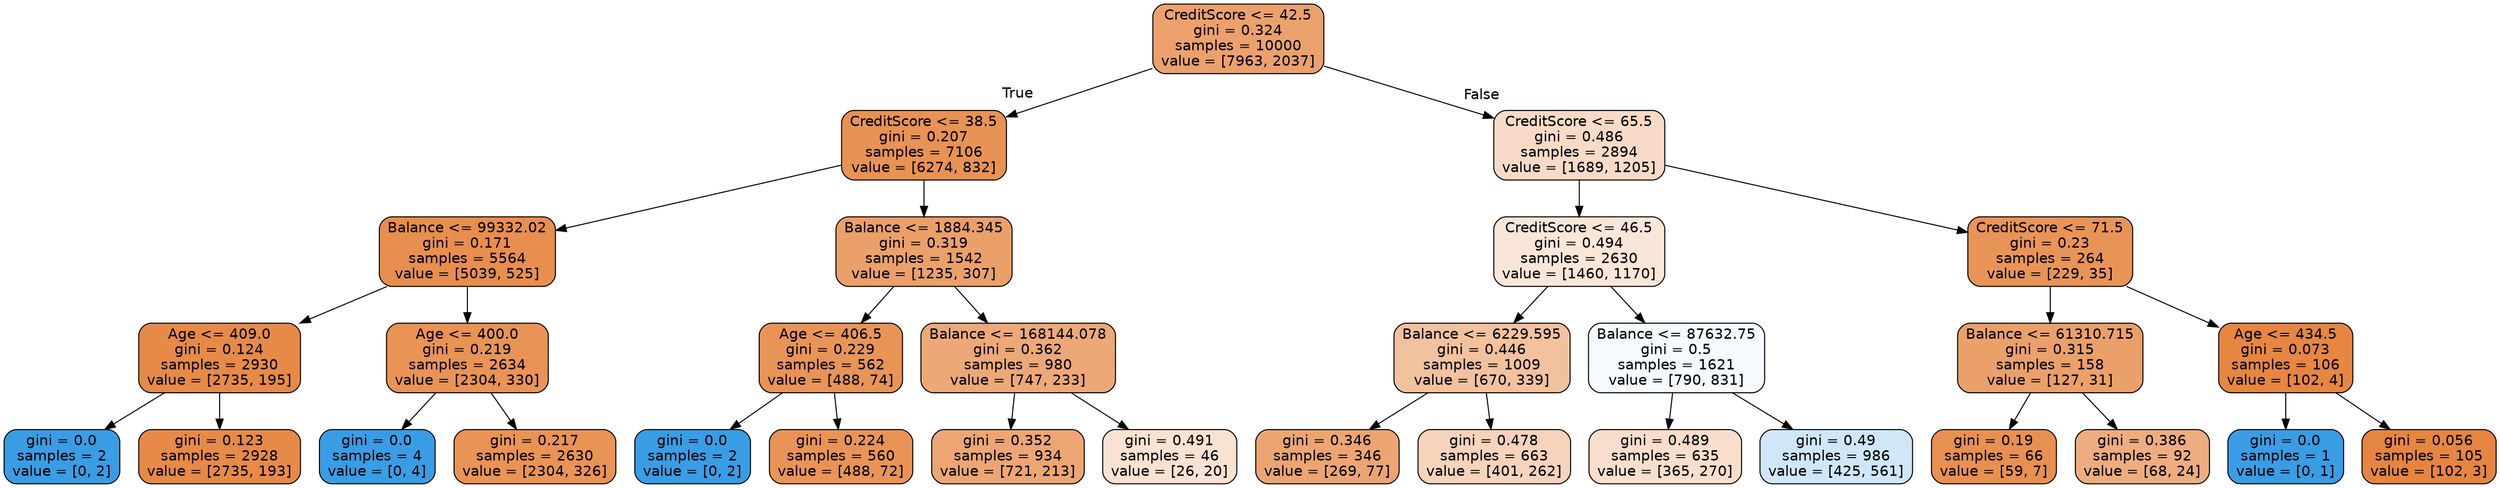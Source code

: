 digraph Tree {
node [shape=box, style="filled, rounded", color="black", fontname=helvetica] ;
edge [fontname=helvetica] ;
0 [label="CreditScore <= 42.5\ngini = 0.324\nsamples = 10000\nvalue = [7963, 2037]", fillcolor="#eca16c"] ;
1 [label="CreditScore <= 38.5\ngini = 0.207\nsamples = 7106\nvalue = [6274, 832]", fillcolor="#e89253"] ;
0 -> 1 [labeldistance=2.5, labelangle=45, headlabel="True"] ;
2 [label="Balance <= 99332.02\ngini = 0.171\nsamples = 5564\nvalue = [5039, 525]", fillcolor="#e88e4e"] ;
1 -> 2 ;
3 [label="Age <= 409.0\ngini = 0.124\nsamples = 2930\nvalue = [2735, 195]", fillcolor="#e78a47"] ;
2 -> 3 ;
4 [label="gini = 0.0\nsamples = 2\nvalue = [0, 2]", fillcolor="#399de5"] ;
3 -> 4 ;
5 [label="gini = 0.123\nsamples = 2928\nvalue = [2735, 193]", fillcolor="#e78a47"] ;
3 -> 5 ;
6 [label="Age <= 400.0\ngini = 0.219\nsamples = 2634\nvalue = [2304, 330]", fillcolor="#e99355"] ;
2 -> 6 ;
7 [label="gini = 0.0\nsamples = 4\nvalue = [0, 4]", fillcolor="#399de5"] ;
6 -> 7 ;
8 [label="gini = 0.217\nsamples = 2630\nvalue = [2304, 326]", fillcolor="#e99355"] ;
6 -> 8 ;
9 [label="Balance <= 1884.345\ngini = 0.319\nsamples = 1542\nvalue = [1235, 307]", fillcolor="#eba06a"] ;
1 -> 9 ;
10 [label="Age <= 406.5\ngini = 0.229\nsamples = 562\nvalue = [488, 74]", fillcolor="#e99457"] ;
9 -> 10 ;
11 [label="gini = 0.0\nsamples = 2\nvalue = [0, 2]", fillcolor="#399de5"] ;
10 -> 11 ;
12 [label="gini = 0.224\nsamples = 560\nvalue = [488, 72]", fillcolor="#e99456"] ;
10 -> 12 ;
13 [label="Balance <= 168144.078\ngini = 0.362\nsamples = 980\nvalue = [747, 233]", fillcolor="#eda877"] ;
9 -> 13 ;
14 [label="gini = 0.352\nsamples = 934\nvalue = [721, 213]", fillcolor="#eda673"] ;
13 -> 14 ;
15 [label="gini = 0.491\nsamples = 46\nvalue = [26, 20]", fillcolor="#f9e2d1"] ;
13 -> 15 ;
16 [label="CreditScore <= 65.5\ngini = 0.486\nsamples = 2894\nvalue = [1689, 1205]", fillcolor="#f8dbc6"] ;
0 -> 16 [labeldistance=2.5, labelangle=-45, headlabel="False"] ;
17 [label="CreditScore <= 46.5\ngini = 0.494\nsamples = 2630\nvalue = [1460, 1170]", fillcolor="#fae6d8"] ;
16 -> 17 ;
18 [label="Balance <= 6229.595\ngini = 0.446\nsamples = 1009\nvalue = [670, 339]", fillcolor="#f2c19d"] ;
17 -> 18 ;
19 [label="gini = 0.346\nsamples = 346\nvalue = [269, 77]", fillcolor="#eca572"] ;
18 -> 19 ;
20 [label="gini = 0.478\nsamples = 663\nvalue = [401, 262]", fillcolor="#f6d3ba"] ;
18 -> 20 ;
21 [label="Balance <= 87632.75\ngini = 0.5\nsamples = 1621\nvalue = [790, 831]", fillcolor="#f5fafe"] ;
17 -> 21 ;
22 [label="gini = 0.489\nsamples = 635\nvalue = [365, 270]", fillcolor="#f8decb"] ;
21 -> 22 ;
23 [label="gini = 0.49\nsamples = 986\nvalue = [425, 561]", fillcolor="#cfe7f9"] ;
21 -> 23 ;
24 [label="CreditScore <= 71.5\ngini = 0.23\nsamples = 264\nvalue = [229, 35]", fillcolor="#e99457"] ;
16 -> 24 ;
25 [label="Balance <= 61310.715\ngini = 0.315\nsamples = 158\nvalue = [127, 31]", fillcolor="#eba069"] ;
24 -> 25 ;
26 [label="gini = 0.19\nsamples = 66\nvalue = [59, 7]", fillcolor="#e89050"] ;
25 -> 26 ;
27 [label="gini = 0.386\nsamples = 92\nvalue = [68, 24]", fillcolor="#eead7f"] ;
25 -> 27 ;
28 [label="Age <= 434.5\ngini = 0.073\nsamples = 106\nvalue = [102, 4]", fillcolor="#e68641"] ;
24 -> 28 ;
29 [label="gini = 0.0\nsamples = 1\nvalue = [0, 1]", fillcolor="#399de5"] ;
28 -> 29 ;
30 [label="gini = 0.056\nsamples = 105\nvalue = [102, 3]", fillcolor="#e6853f"] ;
28 -> 30 ;
}